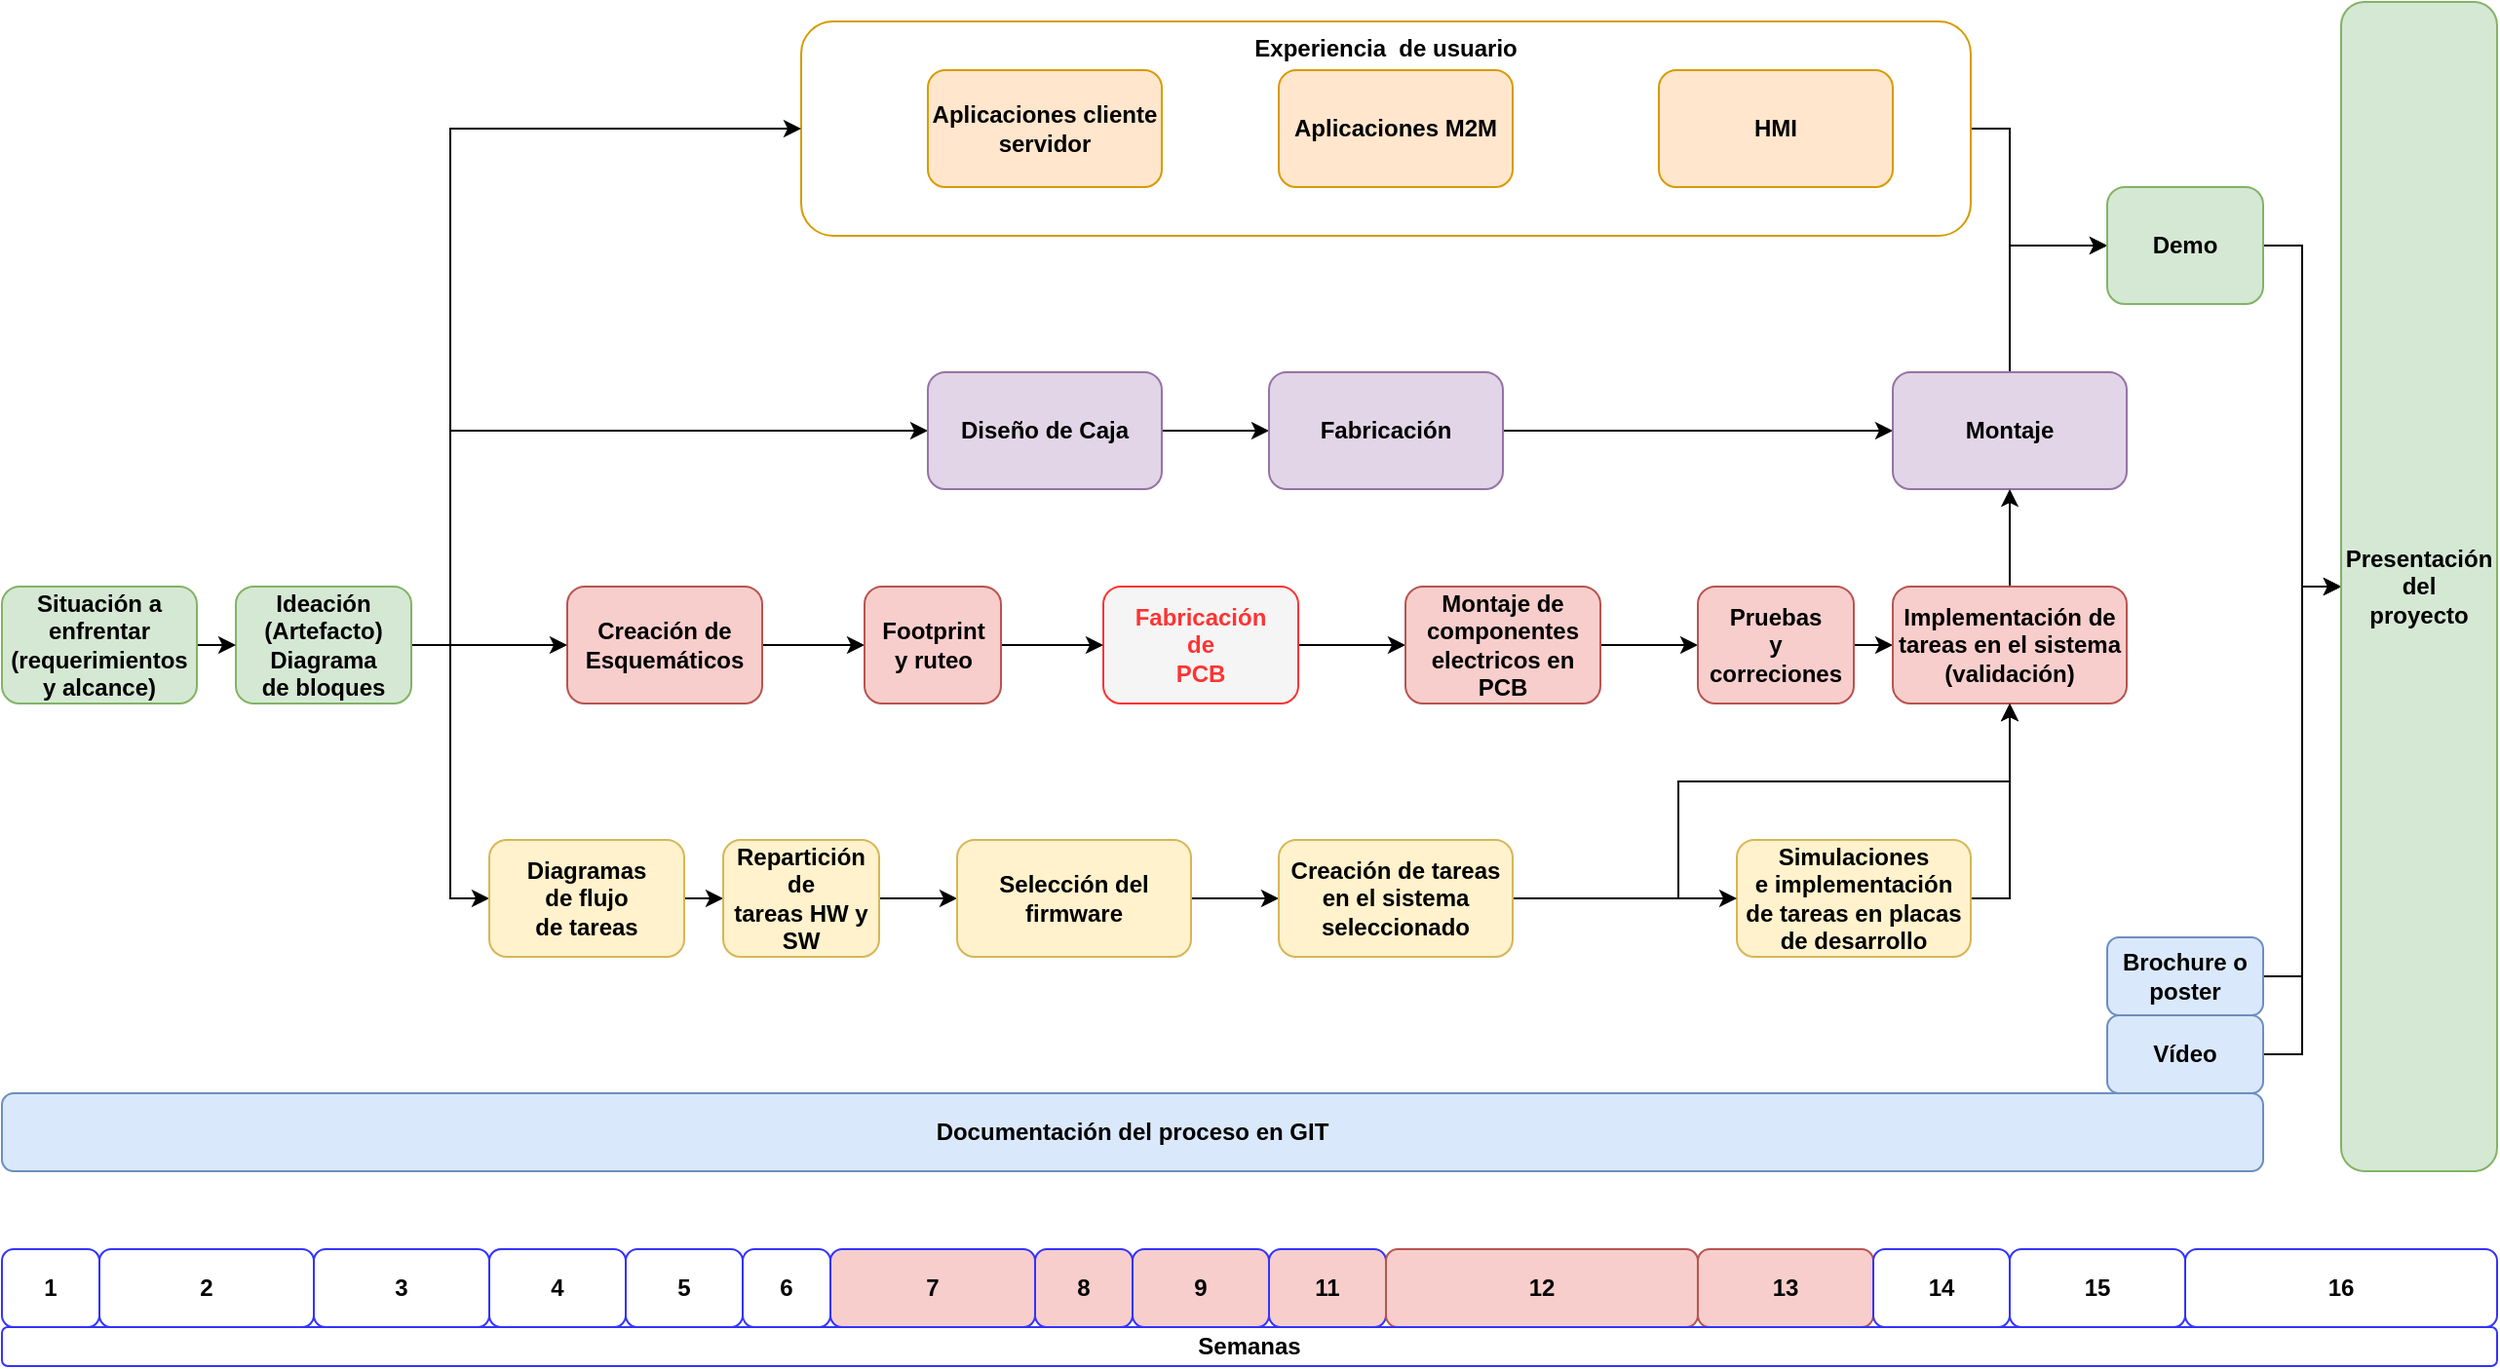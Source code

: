 <mxfile version="24.1.0" type="device" pages="2">
  <diagram id="yIVfuxdvVqwUNeL6nfYk" name="overview">
    <mxGraphModel dx="1320" dy="970" grid="1" gridSize="10" guides="1" tooltips="1" connect="1" arrows="1" fold="1" page="1" pageScale="1" pageWidth="1100" pageHeight="850" math="0" shadow="0">
      <root>
        <mxCell id="0" />
        <mxCell id="1" parent="0" />
        <mxCell id="ePUCAlKHX1bpy0kAzRh9-91" style="edgeStyle=orthogonalEdgeStyle;rounded=0;orthogonalLoop=1;jettySize=auto;html=1;exitX=1;exitY=0.5;exitDx=0;exitDy=0;entryX=0;entryY=0.5;entryDx=0;entryDy=0;fontSize=12;fontStyle=1" parent="1" source="ePUCAlKHX1bpy0kAzRh9-66" target="ePUCAlKHX1bpy0kAzRh9-11" edge="1">
          <mxGeometry relative="1" as="geometry">
            <Array as="points">
              <mxPoint x="1060" y="95" />
              <mxPoint x="1060" y="155" />
            </Array>
          </mxGeometry>
        </mxCell>
        <mxCell id="ePUCAlKHX1bpy0kAzRh9-66" value="Experiencia&amp;nbsp; de usuario" style="rounded=1;whiteSpace=wrap;html=1;fillColor=none;strokeColor=#d79b00;verticalAlign=top;fontSize=12;fontStyle=1" parent="1" vertex="1">
          <mxGeometry x="440" y="40" width="600" height="110" as="geometry" />
        </mxCell>
        <mxCell id="ePUCAlKHX1bpy0kAzRh9-25" style="edgeStyle=orthogonalEdgeStyle;rounded=0;orthogonalLoop=1;jettySize=auto;html=1;exitX=1;exitY=0.5;exitDx=0;exitDy=0;entryX=0;entryY=0.5;entryDx=0;entryDy=0;fontSize=12;fontStyle=1" parent="1" source="ePUCAlKHX1bpy0kAzRh9-1" target="ePUCAlKHX1bpy0kAzRh9-9" edge="1">
          <mxGeometry relative="1" as="geometry" />
        </mxCell>
        <mxCell id="ePUCAlKHX1bpy0kAzRh9-1" value="Fabricación&lt;br style=&quot;font-size: 12px;&quot;&gt;de&lt;br style=&quot;font-size: 12px;&quot;&gt;PCB" style="rounded=1;whiteSpace=wrap;html=1;fillColor=#f5f5f5;strokeColor=#FF3333;fontColor=#FF3333;fontSize=12;fontStyle=1" parent="1" vertex="1">
          <mxGeometry x="595" y="330" width="100" height="60" as="geometry" />
        </mxCell>
        <mxCell id="ePUCAlKHX1bpy0kAzRh9-23" style="edgeStyle=orthogonalEdgeStyle;rounded=0;orthogonalLoop=1;jettySize=auto;html=1;exitX=1;exitY=0.5;exitDx=0;exitDy=0;entryX=0;entryY=0.5;entryDx=0;entryDy=0;fontSize=12;fontStyle=1" parent="1" source="ePUCAlKHX1bpy0kAzRh9-2" target="ePUCAlKHX1bpy0kAzRh9-3" edge="1">
          <mxGeometry relative="1" as="geometry" />
        </mxCell>
        <mxCell id="ePUCAlKHX1bpy0kAzRh9-2" value="Creación de&lt;br style=&quot;font-size: 12px;&quot;&gt;Esquemáticos" style="rounded=1;whiteSpace=wrap;html=1;fillColor=#f8cecc;strokeColor=#b85450;fontSize=12;fontStyle=1" parent="1" vertex="1">
          <mxGeometry x="320" y="330" width="100" height="60" as="geometry" />
        </mxCell>
        <mxCell id="ePUCAlKHX1bpy0kAzRh9-24" style="edgeStyle=orthogonalEdgeStyle;rounded=0;orthogonalLoop=1;jettySize=auto;html=1;exitX=1;exitY=0.5;exitDx=0;exitDy=0;entryX=0;entryY=0.5;entryDx=0;entryDy=0;fontSize=12;fontStyle=1" parent="1" source="ePUCAlKHX1bpy0kAzRh9-3" target="ePUCAlKHX1bpy0kAzRh9-1" edge="1">
          <mxGeometry relative="1" as="geometry" />
        </mxCell>
        <mxCell id="ePUCAlKHX1bpy0kAzRh9-3" value="Footprint&lt;br style=&quot;font-size: 12px;&quot;&gt;y ruteo" style="rounded=1;whiteSpace=wrap;html=1;fillColor=#f8cecc;strokeColor=#b85450;fontSize=12;fontStyle=1" parent="1" vertex="1">
          <mxGeometry x="472.5" y="330" width="70" height="60" as="geometry" />
        </mxCell>
        <mxCell id="ePUCAlKHX1bpy0kAzRh9-93" style="edgeStyle=orthogonalEdgeStyle;rounded=0;orthogonalLoop=1;jettySize=auto;html=1;exitX=1;exitY=0.5;exitDx=0;exitDy=0;entryX=0;entryY=0.5;entryDx=0;entryDy=0;fontSize=12;fontStyle=1" parent="1" source="ePUCAlKHX1bpy0kAzRh9-4" target="ePUCAlKHX1bpy0kAzRh9-85" edge="1">
          <mxGeometry relative="1" as="geometry" />
        </mxCell>
        <mxCell id="ePUCAlKHX1bpy0kAzRh9-4" value="Brochure o poster" style="rounded=1;whiteSpace=wrap;html=1;fillColor=#dae8fc;strokeColor=#6c8ebf;fontSize=12;fontStyle=1" parent="1" vertex="1">
          <mxGeometry x="1110" y="510" width="80" height="40" as="geometry" />
        </mxCell>
        <mxCell id="ePUCAlKHX1bpy0kAzRh9-31" style="edgeStyle=orthogonalEdgeStyle;rounded=0;orthogonalLoop=1;jettySize=auto;html=1;exitX=1;exitY=0.5;exitDx=0;exitDy=0;entryX=0;entryY=0.5;entryDx=0;entryDy=0;fontSize=12;fontStyle=1" parent="1" source="ePUCAlKHX1bpy0kAzRh9-5" target="ePUCAlKHX1bpy0kAzRh9-2" edge="1">
          <mxGeometry relative="1" as="geometry" />
        </mxCell>
        <mxCell id="ePUCAlKHX1bpy0kAzRh9-39" style="edgeStyle=orthogonalEdgeStyle;rounded=0;orthogonalLoop=1;jettySize=auto;html=1;exitX=1;exitY=0.5;exitDx=0;exitDy=0;entryX=0;entryY=0.5;entryDx=0;entryDy=0;fontSize=12;fontStyle=1" parent="1" source="ePUCAlKHX1bpy0kAzRh9-5" target="ePUCAlKHX1bpy0kAzRh9-6" edge="1">
          <mxGeometry relative="1" as="geometry">
            <Array as="points">
              <mxPoint x="260" y="360" />
              <mxPoint x="260" y="250" />
            </Array>
          </mxGeometry>
        </mxCell>
        <mxCell id="ePUCAlKHX1bpy0kAzRh9-40" style="edgeStyle=orthogonalEdgeStyle;rounded=0;orthogonalLoop=1;jettySize=auto;html=1;exitX=1;exitY=0.5;exitDx=0;exitDy=0;entryX=0;entryY=0.5;entryDx=0;entryDy=0;fontSize=12;fontStyle=1" parent="1" source="ePUCAlKHX1bpy0kAzRh9-5" target="ePUCAlKHX1bpy0kAzRh9-12" edge="1">
          <mxGeometry relative="1" as="geometry">
            <Array as="points">
              <mxPoint x="260" y="360" />
              <mxPoint x="260" y="490" />
            </Array>
          </mxGeometry>
        </mxCell>
        <mxCell id="ePUCAlKHX1bpy0kAzRh9-69" style="edgeStyle=orthogonalEdgeStyle;rounded=0;orthogonalLoop=1;jettySize=auto;html=1;exitX=1;exitY=0.5;exitDx=0;exitDy=0;entryX=0;entryY=0.5;entryDx=0;entryDy=0;fontSize=12;fontStyle=1" parent="1" source="ePUCAlKHX1bpy0kAzRh9-5" target="ePUCAlKHX1bpy0kAzRh9-66" edge="1">
          <mxGeometry relative="1" as="geometry">
            <Array as="points">
              <mxPoint x="260" y="360" />
              <mxPoint x="260" y="95" />
            </Array>
          </mxGeometry>
        </mxCell>
        <mxCell id="ePUCAlKHX1bpy0kAzRh9-5" value="Ideación&lt;br style=&quot;font-size: 12px;&quot;&gt;(Artefacto)&lt;br style=&quot;font-size: 12px;&quot;&gt;Diagrama&lt;br style=&quot;font-size: 12px;&quot;&gt;de bloques" style="rounded=1;whiteSpace=wrap;html=1;fillColor=#d5e8d4;strokeColor=#82b366;fontSize=12;fontStyle=1" parent="1" vertex="1">
          <mxGeometry x="150" y="330" width="90" height="60" as="geometry" />
        </mxCell>
        <mxCell id="ePUCAlKHX1bpy0kAzRh9-30" style="edgeStyle=orthogonalEdgeStyle;rounded=0;orthogonalLoop=1;jettySize=auto;html=1;exitX=1;exitY=0.5;exitDx=0;exitDy=0;entryX=0;entryY=0.5;entryDx=0;entryDy=0;fontSize=12;fontStyle=1" parent="1" source="ePUCAlKHX1bpy0kAzRh9-6" target="ePUCAlKHX1bpy0kAzRh9-7" edge="1">
          <mxGeometry relative="1" as="geometry" />
        </mxCell>
        <mxCell id="ePUCAlKHX1bpy0kAzRh9-6" value="Diseño de Caja" style="rounded=1;whiteSpace=wrap;html=1;fillColor=#e1d5e7;strokeColor=#9673a6;fontSize=12;fontStyle=1" parent="1" vertex="1">
          <mxGeometry x="505" y="220" width="120" height="60" as="geometry" />
        </mxCell>
        <mxCell id="ePUCAlKHX1bpy0kAzRh9-29" style="edgeStyle=orthogonalEdgeStyle;rounded=0;orthogonalLoop=1;jettySize=auto;html=1;exitX=1;exitY=0.5;exitDx=0;exitDy=0;entryX=0;entryY=0.5;entryDx=0;entryDy=0;fontSize=12;fontStyle=1" parent="1" source="ePUCAlKHX1bpy0kAzRh9-7" target="ePUCAlKHX1bpy0kAzRh9-8" edge="1">
          <mxGeometry relative="1" as="geometry" />
        </mxCell>
        <mxCell id="ePUCAlKHX1bpy0kAzRh9-7" value="Fabricación" style="rounded=1;whiteSpace=wrap;html=1;fillColor=#e1d5e7;strokeColor=#9673a6;fontSize=12;fontStyle=1" parent="1" vertex="1">
          <mxGeometry x="680" y="220" width="120" height="60" as="geometry" />
        </mxCell>
        <mxCell id="ePUCAlKHX1bpy0kAzRh9-68" style="edgeStyle=orthogonalEdgeStyle;rounded=0;orthogonalLoop=1;jettySize=auto;html=1;exitX=0.5;exitY=0;exitDx=0;exitDy=0;entryX=0;entryY=0.5;entryDx=0;entryDy=0;fontSize=12;fontStyle=1" parent="1" source="ePUCAlKHX1bpy0kAzRh9-8" target="ePUCAlKHX1bpy0kAzRh9-11" edge="1">
          <mxGeometry relative="1" as="geometry">
            <mxPoint x="1170" y="250" as="targetPoint" />
          </mxGeometry>
        </mxCell>
        <mxCell id="ePUCAlKHX1bpy0kAzRh9-8" value="Montaje" style="rounded=1;whiteSpace=wrap;html=1;fillColor=#e1d5e7;strokeColor=#9673a6;fontSize=12;fontStyle=1" parent="1" vertex="1">
          <mxGeometry x="1000" y="220" width="120" height="60" as="geometry" />
        </mxCell>
        <mxCell id="ePUCAlKHX1bpy0kAzRh9-27" style="edgeStyle=orthogonalEdgeStyle;rounded=0;orthogonalLoop=1;jettySize=auto;html=1;exitX=1;exitY=0.5;exitDx=0;exitDy=0;entryX=0;entryY=0.5;entryDx=0;entryDy=0;fontSize=12;fontStyle=1" parent="1" source="ePUCAlKHX1bpy0kAzRh9-9" target="ePUCAlKHX1bpy0kAzRh9-26" edge="1">
          <mxGeometry relative="1" as="geometry" />
        </mxCell>
        <mxCell id="ePUCAlKHX1bpy0kAzRh9-9" value="Montaje de&lt;br style=&quot;font-size: 12px;&quot;&gt;componentes&lt;br style=&quot;font-size: 12px;&quot;&gt;electricos en PCB" style="rounded=1;whiteSpace=wrap;html=1;fillColor=#f8cecc;strokeColor=#b85450;fontSize=12;fontStyle=1" parent="1" vertex="1">
          <mxGeometry x="750" y="330" width="100" height="60" as="geometry" />
        </mxCell>
        <mxCell id="ePUCAlKHX1bpy0kAzRh9-10" value="Documentación del proceso en GIT" style="rounded=1;whiteSpace=wrap;html=1;fillColor=#dae8fc;strokeColor=#6c8ebf;fontSize=12;fontStyle=1" parent="1" vertex="1">
          <mxGeometry x="30" y="590" width="1160" height="40" as="geometry" />
        </mxCell>
        <mxCell id="ePUCAlKHX1bpy0kAzRh9-92" style="edgeStyle=orthogonalEdgeStyle;rounded=0;orthogonalLoop=1;jettySize=auto;html=1;exitX=1;exitY=0.5;exitDx=0;exitDy=0;fontSize=12;fontStyle=1" parent="1" source="ePUCAlKHX1bpy0kAzRh9-11" target="ePUCAlKHX1bpy0kAzRh9-85" edge="1">
          <mxGeometry relative="1" as="geometry" />
        </mxCell>
        <mxCell id="ePUCAlKHX1bpy0kAzRh9-11" value="Demo" style="rounded=1;whiteSpace=wrap;html=1;fillColor=#d5e8d4;strokeColor=#82b366;fontSize=12;fontStyle=1" parent="1" vertex="1">
          <mxGeometry x="1110" y="125" width="80" height="60" as="geometry" />
        </mxCell>
        <mxCell id="ePUCAlKHX1bpy0kAzRh9-34" style="edgeStyle=orthogonalEdgeStyle;rounded=0;orthogonalLoop=1;jettySize=auto;html=1;exitX=1;exitY=0.5;exitDx=0;exitDy=0;entryX=0;entryY=0.5;entryDx=0;entryDy=0;fontSize=12;fontStyle=1" parent="1" source="ePUCAlKHX1bpy0kAzRh9-12" target="ePUCAlKHX1bpy0kAzRh9-13" edge="1">
          <mxGeometry relative="1" as="geometry" />
        </mxCell>
        <mxCell id="ePUCAlKHX1bpy0kAzRh9-12" value="Diagramas&lt;br style=&quot;font-size: 12px;&quot;&gt;de flujo&lt;br style=&quot;font-size: 12px;&quot;&gt;de tareas" style="rounded=1;whiteSpace=wrap;html=1;fillColor=#fff2cc;strokeColor=#d6b656;fontSize=12;fontStyle=1" parent="1" vertex="1">
          <mxGeometry x="280" y="460" width="100" height="60" as="geometry" />
        </mxCell>
        <mxCell id="ePUCAlKHX1bpy0kAzRh9-36" style="edgeStyle=orthogonalEdgeStyle;rounded=0;orthogonalLoop=1;jettySize=auto;html=1;exitX=1;exitY=0.5;exitDx=0;exitDy=0;entryX=0;entryY=0.5;entryDx=0;entryDy=0;fontSize=12;fontStyle=1" parent="1" source="ePUCAlKHX1bpy0kAzRh9-13" target="ePUCAlKHX1bpy0kAzRh9-14" edge="1">
          <mxGeometry relative="1" as="geometry" />
        </mxCell>
        <mxCell id="ePUCAlKHX1bpy0kAzRh9-13" value="&lt;span style=&quot;font-size: 12px;&quot;&gt;Repartición de&lt;/span&gt;&lt;br style=&quot;font-size: 12px;&quot;&gt;&lt;span style=&quot;font-size: 12px;&quot;&gt;tareas HW y SW&lt;/span&gt;" style="rounded=1;whiteSpace=wrap;html=1;fillColor=#fff2cc;strokeColor=#d6b656;fontSize=12;fontStyle=1" parent="1" vertex="1">
          <mxGeometry x="400" y="460" width="80" height="60" as="geometry" />
        </mxCell>
        <mxCell id="ePUCAlKHX1bpy0kAzRh9-54" style="edgeStyle=orthogonalEdgeStyle;rounded=0;orthogonalLoop=1;jettySize=auto;html=1;exitX=1;exitY=0.5;exitDx=0;exitDy=0;entryX=0;entryY=0.5;entryDx=0;entryDy=0;fontSize=12;fontStyle=1" parent="1" source="ePUCAlKHX1bpy0kAzRh9-14" target="ePUCAlKHX1bpy0kAzRh9-49" edge="1">
          <mxGeometry relative="1" as="geometry" />
        </mxCell>
        <mxCell id="ePUCAlKHX1bpy0kAzRh9-14" value="Selección del firmware" style="rounded=1;whiteSpace=wrap;html=1;fillColor=#fff2cc;strokeColor=#d6b656;fontSize=12;fontStyle=1" parent="1" vertex="1">
          <mxGeometry x="520" y="460" width="120" height="60" as="geometry" />
        </mxCell>
        <mxCell id="ePUCAlKHX1bpy0kAzRh9-50" style="edgeStyle=orthogonalEdgeStyle;rounded=0;orthogonalLoop=1;jettySize=auto;html=1;exitX=1;exitY=0.5;exitDx=0;exitDy=0;entryX=0;entryY=0.5;entryDx=0;entryDy=0;fontSize=12;fontStyle=1" parent="1" source="ePUCAlKHX1bpy0kAzRh9-26" target="ePUCAlKHX1bpy0kAzRh9-43" edge="1">
          <mxGeometry relative="1" as="geometry" />
        </mxCell>
        <mxCell id="ePUCAlKHX1bpy0kAzRh9-26" value="Pruebas&lt;br style=&quot;font-size: 12px;&quot;&gt;y correciones" style="rounded=1;whiteSpace=wrap;html=1;fillColor=#f8cecc;strokeColor=#b85450;fontSize=12;fontStyle=1" parent="1" vertex="1">
          <mxGeometry x="900" y="330" width="80" height="60" as="geometry" />
        </mxCell>
        <mxCell id="ePUCAlKHX1bpy0kAzRh9-94" style="edgeStyle=orthogonalEdgeStyle;rounded=0;orthogonalLoop=1;jettySize=auto;html=1;exitX=1;exitY=0.5;exitDx=0;exitDy=0;entryX=0;entryY=0.5;entryDx=0;entryDy=0;fontSize=12;fontStyle=1" parent="1" source="ePUCAlKHX1bpy0kAzRh9-42" target="ePUCAlKHX1bpy0kAzRh9-85" edge="1">
          <mxGeometry relative="1" as="geometry" />
        </mxCell>
        <mxCell id="ePUCAlKHX1bpy0kAzRh9-42" value="Vídeo" style="rounded=1;whiteSpace=wrap;html=1;fillColor=#dae8fc;strokeColor=#6c8ebf;fontSize=12;fontStyle=1" parent="1" vertex="1">
          <mxGeometry x="1110" y="550" width="80" height="40" as="geometry" />
        </mxCell>
        <mxCell id="ePUCAlKHX1bpy0kAzRh9-51" style="edgeStyle=orthogonalEdgeStyle;rounded=0;orthogonalLoop=1;jettySize=auto;html=1;exitX=0.5;exitY=0;exitDx=0;exitDy=0;entryX=0.5;entryY=1;entryDx=0;entryDy=0;fontSize=12;fontStyle=1" parent="1" source="ePUCAlKHX1bpy0kAzRh9-43" target="ePUCAlKHX1bpy0kAzRh9-8" edge="1">
          <mxGeometry relative="1" as="geometry" />
        </mxCell>
        <mxCell id="ePUCAlKHX1bpy0kAzRh9-43" value="Implementación de tareas en el sistema&lt;br style=&quot;font-size: 12px;&quot;&gt;(validación)" style="rounded=1;whiteSpace=wrap;html=1;fillColor=#f8cecc;strokeColor=#b85450;fontSize=12;fontStyle=1" parent="1" vertex="1">
          <mxGeometry x="1000" y="330" width="120" height="60" as="geometry" />
        </mxCell>
        <mxCell id="ePUCAlKHX1bpy0kAzRh9-52" style="edgeStyle=orthogonalEdgeStyle;rounded=0;orthogonalLoop=1;jettySize=auto;html=1;exitX=1;exitY=0.5;exitDx=0;exitDy=0;entryX=0.5;entryY=1;entryDx=0;entryDy=0;fontSize=12;fontStyle=1" parent="1" source="ePUCAlKHX1bpy0kAzRh9-47" target="ePUCAlKHX1bpy0kAzRh9-43" edge="1">
          <mxGeometry relative="1" as="geometry" />
        </mxCell>
        <mxCell id="ePUCAlKHX1bpy0kAzRh9-47" value="Simulaciones&lt;br style=&quot;font-size: 12px;&quot;&gt;e implementación de tareas en placas de desarrollo" style="rounded=1;whiteSpace=wrap;html=1;fillColor=#fff2cc;strokeColor=#d6b656;fontSize=12;fontStyle=1" parent="1" vertex="1">
          <mxGeometry x="920" y="460" width="120" height="60" as="geometry" />
        </mxCell>
        <mxCell id="ePUCAlKHX1bpy0kAzRh9-53" style="edgeStyle=orthogonalEdgeStyle;rounded=0;orthogonalLoop=1;jettySize=auto;html=1;exitX=1;exitY=0.5;exitDx=0;exitDy=0;entryX=0;entryY=0.5;entryDx=0;entryDy=0;fontSize=12;fontStyle=1" parent="1" source="ePUCAlKHX1bpy0kAzRh9-49" target="ePUCAlKHX1bpy0kAzRh9-47" edge="1">
          <mxGeometry relative="1" as="geometry" />
        </mxCell>
        <mxCell id="ePUCAlKHX1bpy0kAzRh9-59" style="edgeStyle=orthogonalEdgeStyle;rounded=0;orthogonalLoop=1;jettySize=auto;html=1;exitX=1;exitY=0.5;exitDx=0;exitDy=0;entryX=0.5;entryY=1;entryDx=0;entryDy=0;fontSize=12;fontStyle=1" parent="1" source="ePUCAlKHX1bpy0kAzRh9-49" target="ePUCAlKHX1bpy0kAzRh9-43" edge="1">
          <mxGeometry relative="1" as="geometry">
            <Array as="points">
              <mxPoint x="890" y="490" />
              <mxPoint x="890" y="430" />
              <mxPoint x="1060" y="430" />
            </Array>
          </mxGeometry>
        </mxCell>
        <mxCell id="ePUCAlKHX1bpy0kAzRh9-49" value="Creación de tareas&lt;br style=&quot;font-size: 12px;&quot;&gt;en el sistema seleccionado" style="rounded=1;whiteSpace=wrap;html=1;fillColor=#fff2cc;strokeColor=#d6b656;fontSize=12;fontStyle=1" parent="1" vertex="1">
          <mxGeometry x="685" y="460" width="120" height="60" as="geometry" />
        </mxCell>
        <mxCell id="ePUCAlKHX1bpy0kAzRh9-62" value="Aplicaciones cliente servidor" style="rounded=1;whiteSpace=wrap;html=1;fillColor=#ffe6cc;strokeColor=#d79b00;fontSize=12;fontStyle=1" parent="1" vertex="1">
          <mxGeometry x="505" y="65" width="120" height="60" as="geometry" />
        </mxCell>
        <mxCell id="ePUCAlKHX1bpy0kAzRh9-63" value="Aplicaciones M2M" style="rounded=1;whiteSpace=wrap;html=1;fillColor=#ffe6cc;strokeColor=#d79b00;fontSize=12;fontStyle=1" parent="1" vertex="1">
          <mxGeometry x="685" y="65" width="120" height="60" as="geometry" />
        </mxCell>
        <mxCell id="ePUCAlKHX1bpy0kAzRh9-65" value="HMI" style="rounded=1;whiteSpace=wrap;html=1;fillColor=#ffe6cc;strokeColor=#d79b00;fontSize=12;fontStyle=1" parent="1" vertex="1">
          <mxGeometry x="880" y="65" width="120" height="60" as="geometry" />
        </mxCell>
        <mxCell id="ePUCAlKHX1bpy0kAzRh9-70" value="1" style="rounded=1;whiteSpace=wrap;html=1;fillColor=default;strokeColor=#3333FF;fontSize=12;fontStyle=1" parent="1" vertex="1">
          <mxGeometry x="30" y="670" width="50" height="40" as="geometry" />
        </mxCell>
        <mxCell id="ePUCAlKHX1bpy0kAzRh9-71" value="2" style="rounded=1;whiteSpace=wrap;html=1;fillColor=default;strokeColor=#3333FF;fontSize=12;fontStyle=1" parent="1" vertex="1">
          <mxGeometry x="80" y="670" width="110" height="40" as="geometry" />
        </mxCell>
        <mxCell id="ePUCAlKHX1bpy0kAzRh9-72" value="3" style="rounded=1;whiteSpace=wrap;html=1;fillColor=default;strokeColor=#3333FF;fontSize=12;fontStyle=1" parent="1" vertex="1">
          <mxGeometry x="190" y="670" width="90" height="40" as="geometry" />
        </mxCell>
        <mxCell id="ePUCAlKHX1bpy0kAzRh9-73" value="4" style="rounded=1;whiteSpace=wrap;html=1;fillColor=default;strokeColor=#3333FF;fontSize=12;fontStyle=1" parent="1" vertex="1">
          <mxGeometry x="280" y="670" width="70" height="40" as="geometry" />
        </mxCell>
        <mxCell id="ePUCAlKHX1bpy0kAzRh9-74" value="5" style="rounded=1;whiteSpace=wrap;html=1;fillColor=default;strokeColor=#3333FF;fontSize=12;fontStyle=1" parent="1" vertex="1">
          <mxGeometry x="350" y="670" width="60" height="40" as="geometry" />
        </mxCell>
        <mxCell id="ePUCAlKHX1bpy0kAzRh9-75" value="6" style="rounded=1;whiteSpace=wrap;html=1;fillColor=default;strokeColor=#3333FF;fontSize=12;fontStyle=1" parent="1" vertex="1">
          <mxGeometry x="410" y="670" width="45" height="40" as="geometry" />
        </mxCell>
        <mxCell id="ePUCAlKHX1bpy0kAzRh9-76" value="7" style="rounded=1;whiteSpace=wrap;html=1;fillColor=#f8cecc;strokeColor=#3333FF;fontSize=12;fontStyle=1" parent="1" vertex="1">
          <mxGeometry x="455" y="670" width="105" height="40" as="geometry" />
        </mxCell>
        <mxCell id="ePUCAlKHX1bpy0kAzRh9-77" value="8" style="rounded=1;whiteSpace=wrap;html=1;fillColor=#f8cecc;strokeColor=#3333FF;fontSize=12;fontStyle=1" parent="1" vertex="1">
          <mxGeometry x="560" y="670" width="50" height="40" as="geometry" />
        </mxCell>
        <mxCell id="ePUCAlKHX1bpy0kAzRh9-78" value="9" style="rounded=1;whiteSpace=wrap;html=1;fillColor=#f8cecc;strokeColor=#3333FF;fontSize=12;fontStyle=1" parent="1" vertex="1">
          <mxGeometry x="610" y="670" width="70" height="40" as="geometry" />
        </mxCell>
        <mxCell id="ePUCAlKHX1bpy0kAzRh9-79" value="11" style="rounded=1;whiteSpace=wrap;html=1;fillColor=#f8cecc;strokeColor=#3333FF;fontSize=12;fontStyle=1" parent="1" vertex="1">
          <mxGeometry x="680" y="670" width="60" height="40" as="geometry" />
        </mxCell>
        <mxCell id="ePUCAlKHX1bpy0kAzRh9-80" value="12" style="rounded=1;whiteSpace=wrap;html=1;fillColor=#f8cecc;strokeColor=#b85450;fontSize=12;fontStyle=1" parent="1" vertex="1">
          <mxGeometry x="740" y="670" width="160" height="40" as="geometry" />
        </mxCell>
        <mxCell id="ePUCAlKHX1bpy0kAzRh9-81" value="13" style="rounded=1;whiteSpace=wrap;html=1;fillColor=#f8cecc;strokeColor=#b85450;fontSize=12;fontStyle=1" parent="1" vertex="1">
          <mxGeometry x="900" y="670" width="90" height="40" as="geometry" />
        </mxCell>
        <mxCell id="ePUCAlKHX1bpy0kAzRh9-82" value="14" style="rounded=1;whiteSpace=wrap;html=1;fillColor=default;strokeColor=#3333FF;fontSize=12;fontStyle=1" parent="1" vertex="1">
          <mxGeometry x="990" y="670" width="70" height="40" as="geometry" />
        </mxCell>
        <mxCell id="ePUCAlKHX1bpy0kAzRh9-83" value="15" style="rounded=1;whiteSpace=wrap;html=1;fillColor=default;strokeColor=#3333FF;fontSize=12;fontStyle=1" parent="1" vertex="1">
          <mxGeometry x="1060" y="670" width="90" height="40" as="geometry" />
        </mxCell>
        <mxCell id="ePUCAlKHX1bpy0kAzRh9-84" value="16" style="rounded=1;whiteSpace=wrap;html=1;fillColor=default;strokeColor=#3333FF;fontSize=12;fontStyle=1" parent="1" vertex="1">
          <mxGeometry x="1150" y="670" width="160" height="40" as="geometry" />
        </mxCell>
        <mxCell id="ePUCAlKHX1bpy0kAzRh9-85" value="Presentación&lt;br style=&quot;font-size: 12px;&quot;&gt;del&lt;br style=&quot;font-size: 12px;&quot;&gt;proyecto" style="rounded=1;whiteSpace=wrap;html=1;fillColor=#d5e8d4;strokeColor=#82b366;fontSize=12;fontStyle=1" parent="1" vertex="1">
          <mxGeometry x="1230" y="30" width="80" height="600" as="geometry" />
        </mxCell>
        <mxCell id="ePUCAlKHX1bpy0kAzRh9-96" value="Semanas" style="rounded=1;whiteSpace=wrap;html=1;fillColor=default;strokeColor=#3333FF;fontSize=12;fontStyle=1" parent="1" vertex="1">
          <mxGeometry x="30" y="710" width="1280" height="20" as="geometry" />
        </mxCell>
        <mxCell id="ePUCAlKHX1bpy0kAzRh9-98" style="edgeStyle=orthogonalEdgeStyle;rounded=0;orthogonalLoop=1;jettySize=auto;html=1;exitX=1;exitY=0.5;exitDx=0;exitDy=0;entryX=0;entryY=0.5;entryDx=0;entryDy=0;fontColor=#FF3333;fontSize=12;fontStyle=1" parent="1" source="ePUCAlKHX1bpy0kAzRh9-97" target="ePUCAlKHX1bpy0kAzRh9-5" edge="1">
          <mxGeometry relative="1" as="geometry" />
        </mxCell>
        <mxCell id="ePUCAlKHX1bpy0kAzRh9-97" value="Situación a enfrentar&lt;br style=&quot;font-size: 12px;&quot;&gt;(requerimientos&lt;br style=&quot;font-size: 12px;&quot;&gt;y alcance)" style="rounded=1;whiteSpace=wrap;html=1;fillColor=#d5e8d4;strokeColor=#82b366;fontSize=12;fontStyle=1" parent="1" vertex="1">
          <mxGeometry x="30" y="330" width="100" height="60" as="geometry" />
        </mxCell>
      </root>
    </mxGraphModel>
  </diagram>
  <diagram name="original" id="aDgjKLbVWZQ-g6OH_ziI">
    <mxGraphModel dx="1320" dy="970" grid="1" gridSize="10" guides="1" tooltips="1" connect="1" arrows="1" fold="1" page="1" pageScale="1" pageWidth="1100" pageHeight="850" math="0" shadow="0">
      <root>
        <mxCell id="UNc-uM7N4U1_FAdj2Aop-0" />
        <mxCell id="UNc-uM7N4U1_FAdj2Aop-1" parent="UNc-uM7N4U1_FAdj2Aop-0" />
        <mxCell id="UNc-uM7N4U1_FAdj2Aop-2" style="edgeStyle=orthogonalEdgeStyle;rounded=0;orthogonalLoop=1;jettySize=auto;html=1;exitX=1;exitY=0.5;exitDx=0;exitDy=0;entryX=0;entryY=0.5;entryDx=0;entryDy=0;" parent="UNc-uM7N4U1_FAdj2Aop-1" source="UNc-uM7N4U1_FAdj2Aop-3" target="UNc-uM7N4U1_FAdj2Aop-27" edge="1">
          <mxGeometry relative="1" as="geometry">
            <Array as="points">
              <mxPoint x="1060" y="95" />
              <mxPoint x="1060" y="155" />
            </Array>
          </mxGeometry>
        </mxCell>
        <mxCell id="UNc-uM7N4U1_FAdj2Aop-3" value="Experiencia&amp;nbsp; de usuario" style="rounded=1;whiteSpace=wrap;html=1;fillColor=none;strokeColor=#d79b00;verticalAlign=top;" parent="UNc-uM7N4U1_FAdj2Aop-1" vertex="1">
          <mxGeometry x="440" y="40" width="600" height="110" as="geometry" />
        </mxCell>
        <mxCell id="UNc-uM7N4U1_FAdj2Aop-4" style="edgeStyle=orthogonalEdgeStyle;rounded=0;orthogonalLoop=1;jettySize=auto;html=1;exitX=1;exitY=0.5;exitDx=0;exitDy=0;entryX=0;entryY=0.5;entryDx=0;entryDy=0;" parent="UNc-uM7N4U1_FAdj2Aop-1" source="UNc-uM7N4U1_FAdj2Aop-5" target="UNc-uM7N4U1_FAdj2Aop-24" edge="1">
          <mxGeometry relative="1" as="geometry" />
        </mxCell>
        <mxCell id="UNc-uM7N4U1_FAdj2Aop-5" value="Fabricación&lt;br&gt;de&lt;br&gt;PCB" style="rounded=1;whiteSpace=wrap;html=1;fillColor=#f5f5f5;strokeColor=#FF3333;fontColor=#FF3333;" parent="UNc-uM7N4U1_FAdj2Aop-1" vertex="1">
          <mxGeometry x="490" y="330" width="270" height="60" as="geometry" />
        </mxCell>
        <mxCell id="UNc-uM7N4U1_FAdj2Aop-6" style="edgeStyle=orthogonalEdgeStyle;rounded=0;orthogonalLoop=1;jettySize=auto;html=1;exitX=1;exitY=0.5;exitDx=0;exitDy=0;entryX=0;entryY=0.5;entryDx=0;entryDy=0;" parent="UNc-uM7N4U1_FAdj2Aop-1" source="UNc-uM7N4U1_FAdj2Aop-7" target="UNc-uM7N4U1_FAdj2Aop-9" edge="1">
          <mxGeometry relative="1" as="geometry" />
        </mxCell>
        <mxCell id="UNc-uM7N4U1_FAdj2Aop-7" value="Creación de&lt;br&gt;Esquemáticos" style="rounded=1;whiteSpace=wrap;html=1;fillColor=#f8cecc;strokeColor=#b85450;" parent="UNc-uM7N4U1_FAdj2Aop-1" vertex="1">
          <mxGeometry x="280" y="330" width="100" height="60" as="geometry" />
        </mxCell>
        <mxCell id="UNc-uM7N4U1_FAdj2Aop-8" style="edgeStyle=orthogonalEdgeStyle;rounded=0;orthogonalLoop=1;jettySize=auto;html=1;exitX=1;exitY=0.5;exitDx=0;exitDy=0;entryX=0;entryY=0.5;entryDx=0;entryDy=0;" parent="UNc-uM7N4U1_FAdj2Aop-1" source="UNc-uM7N4U1_FAdj2Aop-9" target="UNc-uM7N4U1_FAdj2Aop-5" edge="1">
          <mxGeometry relative="1" as="geometry" />
        </mxCell>
        <mxCell id="UNc-uM7N4U1_FAdj2Aop-9" value="Footprint&lt;br&gt;y ruteo" style="rounded=1;whiteSpace=wrap;html=1;fillColor=#f8cecc;strokeColor=#b85450;" parent="UNc-uM7N4U1_FAdj2Aop-1" vertex="1">
          <mxGeometry x="400" y="330" width="70" height="60" as="geometry" />
        </mxCell>
        <mxCell id="UNc-uM7N4U1_FAdj2Aop-10" style="edgeStyle=orthogonalEdgeStyle;rounded=0;orthogonalLoop=1;jettySize=auto;html=1;exitX=1;exitY=0.5;exitDx=0;exitDy=0;entryX=0;entryY=0.5;entryDx=0;entryDy=0;" parent="UNc-uM7N4U1_FAdj2Aop-1" source="UNc-uM7N4U1_FAdj2Aop-11" target="UNc-uM7N4U1_FAdj2Aop-63" edge="1">
          <mxGeometry relative="1" as="geometry" />
        </mxCell>
        <mxCell id="UNc-uM7N4U1_FAdj2Aop-11" value="Brochure" style="rounded=1;whiteSpace=wrap;html=1;fillColor=#dae8fc;strokeColor=#6c8ebf;" parent="UNc-uM7N4U1_FAdj2Aop-1" vertex="1">
          <mxGeometry x="1110" y="510" width="80" height="40" as="geometry" />
        </mxCell>
        <mxCell id="UNc-uM7N4U1_FAdj2Aop-12" style="edgeStyle=orthogonalEdgeStyle;rounded=0;orthogonalLoop=1;jettySize=auto;html=1;exitX=1;exitY=0.5;exitDx=0;exitDy=0;entryX=0;entryY=0.5;entryDx=0;entryDy=0;" parent="UNc-uM7N4U1_FAdj2Aop-1" source="UNc-uM7N4U1_FAdj2Aop-16" target="UNc-uM7N4U1_FAdj2Aop-7" edge="1">
          <mxGeometry relative="1" as="geometry" />
        </mxCell>
        <mxCell id="UNc-uM7N4U1_FAdj2Aop-13" style="edgeStyle=orthogonalEdgeStyle;rounded=0;orthogonalLoop=1;jettySize=auto;html=1;exitX=1;exitY=0.5;exitDx=0;exitDy=0;entryX=0;entryY=0.5;entryDx=0;entryDy=0;" parent="UNc-uM7N4U1_FAdj2Aop-1" source="UNc-uM7N4U1_FAdj2Aop-16" target="UNc-uM7N4U1_FAdj2Aop-18" edge="1">
          <mxGeometry relative="1" as="geometry">
            <Array as="points">
              <mxPoint x="260" y="360" />
              <mxPoint x="260" y="250" />
            </Array>
          </mxGeometry>
        </mxCell>
        <mxCell id="UNc-uM7N4U1_FAdj2Aop-14" style="edgeStyle=orthogonalEdgeStyle;rounded=0;orthogonalLoop=1;jettySize=auto;html=1;exitX=1;exitY=0.5;exitDx=0;exitDy=0;entryX=0;entryY=0.5;entryDx=0;entryDy=0;" parent="UNc-uM7N4U1_FAdj2Aop-1" source="UNc-uM7N4U1_FAdj2Aop-16" target="UNc-uM7N4U1_FAdj2Aop-29" edge="1">
          <mxGeometry relative="1" as="geometry">
            <Array as="points">
              <mxPoint x="260" y="360" />
              <mxPoint x="260" y="490" />
            </Array>
          </mxGeometry>
        </mxCell>
        <mxCell id="UNc-uM7N4U1_FAdj2Aop-15" style="edgeStyle=orthogonalEdgeStyle;rounded=0;orthogonalLoop=1;jettySize=auto;html=1;exitX=1;exitY=0.5;exitDx=0;exitDy=0;entryX=0;entryY=0.5;entryDx=0;entryDy=0;" parent="UNc-uM7N4U1_FAdj2Aop-1" source="UNc-uM7N4U1_FAdj2Aop-16" target="UNc-uM7N4U1_FAdj2Aop-3" edge="1">
          <mxGeometry relative="1" as="geometry">
            <Array as="points">
              <mxPoint x="260" y="360" />
              <mxPoint x="260" y="95" />
            </Array>
          </mxGeometry>
        </mxCell>
        <mxCell id="UNc-uM7N4U1_FAdj2Aop-16" value="Ideación&lt;br&gt;(Artefacto)&lt;br&gt;Diagrama&lt;br&gt;de bloques" style="rounded=1;whiteSpace=wrap;html=1;fillColor=#d5e8d4;strokeColor=#82b366;" parent="UNc-uM7N4U1_FAdj2Aop-1" vertex="1">
          <mxGeometry x="150" y="330" width="90" height="60" as="geometry" />
        </mxCell>
        <mxCell id="UNc-uM7N4U1_FAdj2Aop-17" style="edgeStyle=orthogonalEdgeStyle;rounded=0;orthogonalLoop=1;jettySize=auto;html=1;exitX=1;exitY=0.5;exitDx=0;exitDy=0;entryX=0;entryY=0.5;entryDx=0;entryDy=0;" parent="UNc-uM7N4U1_FAdj2Aop-1" source="UNc-uM7N4U1_FAdj2Aop-18" target="UNc-uM7N4U1_FAdj2Aop-20" edge="1">
          <mxGeometry relative="1" as="geometry" />
        </mxCell>
        <mxCell id="UNc-uM7N4U1_FAdj2Aop-18" value="Diseño de Caja" style="rounded=1;whiteSpace=wrap;html=1;fillColor=#e1d5e7;strokeColor=#9673a6;" parent="UNc-uM7N4U1_FAdj2Aop-1" vertex="1">
          <mxGeometry x="505" y="220" width="120" height="60" as="geometry" />
        </mxCell>
        <mxCell id="UNc-uM7N4U1_FAdj2Aop-19" style="edgeStyle=orthogonalEdgeStyle;rounded=0;orthogonalLoop=1;jettySize=auto;html=1;exitX=1;exitY=0.5;exitDx=0;exitDy=0;entryX=0;entryY=0.5;entryDx=0;entryDy=0;" parent="UNc-uM7N4U1_FAdj2Aop-1" source="UNc-uM7N4U1_FAdj2Aop-20" target="UNc-uM7N4U1_FAdj2Aop-22" edge="1">
          <mxGeometry relative="1" as="geometry" />
        </mxCell>
        <mxCell id="UNc-uM7N4U1_FAdj2Aop-20" value="Fabricación" style="rounded=1;whiteSpace=wrap;html=1;fillColor=#e1d5e7;strokeColor=#9673a6;" parent="UNc-uM7N4U1_FAdj2Aop-1" vertex="1">
          <mxGeometry x="680" y="220" width="120" height="60" as="geometry" />
        </mxCell>
        <mxCell id="UNc-uM7N4U1_FAdj2Aop-21" style="edgeStyle=orthogonalEdgeStyle;rounded=0;orthogonalLoop=1;jettySize=auto;html=1;exitX=0.5;exitY=0;exitDx=0;exitDy=0;entryX=0;entryY=0.5;entryDx=0;entryDy=0;" parent="UNc-uM7N4U1_FAdj2Aop-1" source="UNc-uM7N4U1_FAdj2Aop-22" target="UNc-uM7N4U1_FAdj2Aop-27" edge="1">
          <mxGeometry relative="1" as="geometry">
            <mxPoint x="1170" y="250" as="targetPoint" />
          </mxGeometry>
        </mxCell>
        <mxCell id="UNc-uM7N4U1_FAdj2Aop-22" value="Montaje" style="rounded=1;whiteSpace=wrap;html=1;fillColor=#e1d5e7;strokeColor=#9673a6;" parent="UNc-uM7N4U1_FAdj2Aop-1" vertex="1">
          <mxGeometry x="1000" y="220" width="120" height="60" as="geometry" />
        </mxCell>
        <mxCell id="UNc-uM7N4U1_FAdj2Aop-23" style="edgeStyle=orthogonalEdgeStyle;rounded=0;orthogonalLoop=1;jettySize=auto;html=1;exitX=1;exitY=0.5;exitDx=0;exitDy=0;entryX=0;entryY=0.5;entryDx=0;entryDy=0;" parent="UNc-uM7N4U1_FAdj2Aop-1" source="UNc-uM7N4U1_FAdj2Aop-24" target="UNc-uM7N4U1_FAdj2Aop-35" edge="1">
          <mxGeometry relative="1" as="geometry" />
        </mxCell>
        <mxCell id="UNc-uM7N4U1_FAdj2Aop-24" value="Montaje de&lt;br&gt;componentes&lt;br&gt;electricos en PCB" style="rounded=1;whiteSpace=wrap;html=1;fillColor=#f8cecc;strokeColor=#b85450;" parent="UNc-uM7N4U1_FAdj2Aop-1" vertex="1">
          <mxGeometry x="780" y="330" width="100" height="60" as="geometry" />
        </mxCell>
        <mxCell id="UNc-uM7N4U1_FAdj2Aop-25" value="Documentación del proceso en GIT" style="rounded=1;whiteSpace=wrap;html=1;fillColor=#dae8fc;strokeColor=#6c8ebf;" parent="UNc-uM7N4U1_FAdj2Aop-1" vertex="1">
          <mxGeometry x="30" y="590" width="1160" height="40" as="geometry" />
        </mxCell>
        <mxCell id="UNc-uM7N4U1_FAdj2Aop-26" style="edgeStyle=orthogonalEdgeStyle;rounded=0;orthogonalLoop=1;jettySize=auto;html=1;exitX=1;exitY=0.5;exitDx=0;exitDy=0;" parent="UNc-uM7N4U1_FAdj2Aop-1" source="UNc-uM7N4U1_FAdj2Aop-27" target="UNc-uM7N4U1_FAdj2Aop-63" edge="1">
          <mxGeometry relative="1" as="geometry" />
        </mxCell>
        <mxCell id="UNc-uM7N4U1_FAdj2Aop-27" value="Demo" style="rounded=1;whiteSpace=wrap;html=1;fillColor=#d5e8d4;strokeColor=#82b366;" parent="UNc-uM7N4U1_FAdj2Aop-1" vertex="1">
          <mxGeometry x="1110" y="125" width="80" height="60" as="geometry" />
        </mxCell>
        <mxCell id="UNc-uM7N4U1_FAdj2Aop-28" style="edgeStyle=orthogonalEdgeStyle;rounded=0;orthogonalLoop=1;jettySize=auto;html=1;exitX=1;exitY=0.5;exitDx=0;exitDy=0;entryX=0;entryY=0.5;entryDx=0;entryDy=0;" parent="UNc-uM7N4U1_FAdj2Aop-1" source="UNc-uM7N4U1_FAdj2Aop-29" target="UNc-uM7N4U1_FAdj2Aop-31" edge="1">
          <mxGeometry relative="1" as="geometry" />
        </mxCell>
        <mxCell id="UNc-uM7N4U1_FAdj2Aop-29" value="Diagramas&lt;br&gt;de flujo&lt;br&gt;de tareas" style="rounded=1;whiteSpace=wrap;html=1;fillColor=#fff2cc;strokeColor=#d6b656;" parent="UNc-uM7N4U1_FAdj2Aop-1" vertex="1">
          <mxGeometry x="280" y="460" width="100" height="60" as="geometry" />
        </mxCell>
        <mxCell id="UNc-uM7N4U1_FAdj2Aop-30" style="edgeStyle=orthogonalEdgeStyle;rounded=0;orthogonalLoop=1;jettySize=auto;html=1;exitX=1;exitY=0.5;exitDx=0;exitDy=0;entryX=0;entryY=0.5;entryDx=0;entryDy=0;" parent="UNc-uM7N4U1_FAdj2Aop-1" source="UNc-uM7N4U1_FAdj2Aop-31" target="UNc-uM7N4U1_FAdj2Aop-33" edge="1">
          <mxGeometry relative="1" as="geometry" />
        </mxCell>
        <mxCell id="UNc-uM7N4U1_FAdj2Aop-31" value="&lt;span style=&quot;&quot;&gt;Repatición de&lt;/span&gt;&lt;br style=&quot;&quot;&gt;&lt;span style=&quot;&quot;&gt;tareas HW y SW&lt;/span&gt;" style="rounded=1;whiteSpace=wrap;html=1;fillColor=#fff2cc;strokeColor=#d6b656;" parent="UNc-uM7N4U1_FAdj2Aop-1" vertex="1">
          <mxGeometry x="400" y="460" width="80" height="60" as="geometry" />
        </mxCell>
        <mxCell id="UNc-uM7N4U1_FAdj2Aop-32" style="edgeStyle=orthogonalEdgeStyle;rounded=0;orthogonalLoop=1;jettySize=auto;html=1;exitX=1;exitY=0.5;exitDx=0;exitDy=0;entryX=0;entryY=0.5;entryDx=0;entryDy=0;" parent="UNc-uM7N4U1_FAdj2Aop-1" source="UNc-uM7N4U1_FAdj2Aop-33" target="UNc-uM7N4U1_FAdj2Aop-44" edge="1">
          <mxGeometry relative="1" as="geometry" />
        </mxCell>
        <mxCell id="UNc-uM7N4U1_FAdj2Aop-33" value="Selección del S.O.&lt;br&gt;RTOS/Interprete" style="rounded=1;whiteSpace=wrap;html=1;fillColor=#fff2cc;strokeColor=#d6b656;" parent="UNc-uM7N4U1_FAdj2Aop-1" vertex="1">
          <mxGeometry x="520" y="460" width="120" height="60" as="geometry" />
        </mxCell>
        <mxCell id="UNc-uM7N4U1_FAdj2Aop-34" style="edgeStyle=orthogonalEdgeStyle;rounded=0;orthogonalLoop=1;jettySize=auto;html=1;exitX=1;exitY=0.5;exitDx=0;exitDy=0;entryX=0;entryY=0.5;entryDx=0;entryDy=0;" parent="UNc-uM7N4U1_FAdj2Aop-1" source="UNc-uM7N4U1_FAdj2Aop-35" target="UNc-uM7N4U1_FAdj2Aop-39" edge="1">
          <mxGeometry relative="1" as="geometry" />
        </mxCell>
        <mxCell id="UNc-uM7N4U1_FAdj2Aop-35" value="Pruebas&lt;br&gt;y correciones" style="rounded=1;whiteSpace=wrap;html=1;fillColor=#f8cecc;strokeColor=#b85450;" parent="UNc-uM7N4U1_FAdj2Aop-1" vertex="1">
          <mxGeometry x="900" y="330" width="80" height="60" as="geometry" />
        </mxCell>
        <mxCell id="UNc-uM7N4U1_FAdj2Aop-36" style="edgeStyle=orthogonalEdgeStyle;rounded=0;orthogonalLoop=1;jettySize=auto;html=1;exitX=1;exitY=0.5;exitDx=0;exitDy=0;entryX=0;entryY=0.5;entryDx=0;entryDy=0;" parent="UNc-uM7N4U1_FAdj2Aop-1" source="UNc-uM7N4U1_FAdj2Aop-37" target="UNc-uM7N4U1_FAdj2Aop-63" edge="1">
          <mxGeometry relative="1" as="geometry" />
        </mxCell>
        <mxCell id="UNc-uM7N4U1_FAdj2Aop-37" value="Presentación" style="rounded=1;whiteSpace=wrap;html=1;fillColor=#dae8fc;strokeColor=#6c8ebf;" parent="UNc-uM7N4U1_FAdj2Aop-1" vertex="1">
          <mxGeometry x="1110" y="550" width="80" height="40" as="geometry" />
        </mxCell>
        <mxCell id="UNc-uM7N4U1_FAdj2Aop-38" style="edgeStyle=orthogonalEdgeStyle;rounded=0;orthogonalLoop=1;jettySize=auto;html=1;exitX=0.5;exitY=0;exitDx=0;exitDy=0;entryX=0.5;entryY=1;entryDx=0;entryDy=0;" parent="UNc-uM7N4U1_FAdj2Aop-1" source="UNc-uM7N4U1_FAdj2Aop-39" target="UNc-uM7N4U1_FAdj2Aop-22" edge="1">
          <mxGeometry relative="1" as="geometry" />
        </mxCell>
        <mxCell id="UNc-uM7N4U1_FAdj2Aop-39" value="Implementación de tareas en el sistema&lt;br&gt;(validación)" style="rounded=1;whiteSpace=wrap;html=1;fillColor=#f8cecc;strokeColor=#b85450;" parent="UNc-uM7N4U1_FAdj2Aop-1" vertex="1">
          <mxGeometry x="1000" y="330" width="120" height="60" as="geometry" />
        </mxCell>
        <mxCell id="UNc-uM7N4U1_FAdj2Aop-40" style="edgeStyle=orthogonalEdgeStyle;rounded=0;orthogonalLoop=1;jettySize=auto;html=1;exitX=1;exitY=0.5;exitDx=0;exitDy=0;entryX=0.5;entryY=1;entryDx=0;entryDy=0;" parent="UNc-uM7N4U1_FAdj2Aop-1" source="UNc-uM7N4U1_FAdj2Aop-41" target="UNc-uM7N4U1_FAdj2Aop-39" edge="1">
          <mxGeometry relative="1" as="geometry" />
        </mxCell>
        <mxCell id="UNc-uM7N4U1_FAdj2Aop-41" value="Simulaciones&lt;br&gt;e implementación de tareas en placas de desarrollo" style="rounded=1;whiteSpace=wrap;html=1;fillColor=#fff2cc;strokeColor=#d6b656;" parent="UNc-uM7N4U1_FAdj2Aop-1" vertex="1">
          <mxGeometry x="920" y="460" width="120" height="60" as="geometry" />
        </mxCell>
        <mxCell id="UNc-uM7N4U1_FAdj2Aop-42" style="edgeStyle=orthogonalEdgeStyle;rounded=0;orthogonalLoop=1;jettySize=auto;html=1;exitX=1;exitY=0.5;exitDx=0;exitDy=0;entryX=0;entryY=0.5;entryDx=0;entryDy=0;" parent="UNc-uM7N4U1_FAdj2Aop-1" source="UNc-uM7N4U1_FAdj2Aop-44" target="UNc-uM7N4U1_FAdj2Aop-41" edge="1">
          <mxGeometry relative="1" as="geometry" />
        </mxCell>
        <mxCell id="UNc-uM7N4U1_FAdj2Aop-43" style="edgeStyle=orthogonalEdgeStyle;rounded=0;orthogonalLoop=1;jettySize=auto;html=1;exitX=1;exitY=0.5;exitDx=0;exitDy=0;entryX=0.5;entryY=1;entryDx=0;entryDy=0;" parent="UNc-uM7N4U1_FAdj2Aop-1" source="UNc-uM7N4U1_FAdj2Aop-44" target="UNc-uM7N4U1_FAdj2Aop-39" edge="1">
          <mxGeometry relative="1" as="geometry">
            <Array as="points">
              <mxPoint x="890" y="490" />
              <mxPoint x="890" y="430" />
              <mxPoint x="1060" y="430" />
            </Array>
          </mxGeometry>
        </mxCell>
        <mxCell id="UNc-uM7N4U1_FAdj2Aop-44" value="Creación de tareas&lt;br&gt;en el sistema seleccionado" style="rounded=1;whiteSpace=wrap;html=1;fillColor=#fff2cc;strokeColor=#d6b656;" parent="UNc-uM7N4U1_FAdj2Aop-1" vertex="1">
          <mxGeometry x="685" y="460" width="120" height="60" as="geometry" />
        </mxCell>
        <mxCell id="UNc-uM7N4U1_FAdj2Aop-45" value="Aplicaciones cliente servidor" style="rounded=1;whiteSpace=wrap;html=1;fillColor=#ffe6cc;strokeColor=#d79b00;" parent="UNc-uM7N4U1_FAdj2Aop-1" vertex="1">
          <mxGeometry x="505" y="65" width="120" height="60" as="geometry" />
        </mxCell>
        <mxCell id="UNc-uM7N4U1_FAdj2Aop-46" value="Aplicaciones M2M" style="rounded=1;whiteSpace=wrap;html=1;fillColor=#ffe6cc;strokeColor=#d79b00;" parent="UNc-uM7N4U1_FAdj2Aop-1" vertex="1">
          <mxGeometry x="685" y="65" width="120" height="60" as="geometry" />
        </mxCell>
        <mxCell id="UNc-uM7N4U1_FAdj2Aop-47" value="HMI" style="rounded=1;whiteSpace=wrap;html=1;fillColor=#ffe6cc;strokeColor=#d79b00;" parent="UNc-uM7N4U1_FAdj2Aop-1" vertex="1">
          <mxGeometry x="880" y="65" width="120" height="60" as="geometry" />
        </mxCell>
        <mxCell id="UNc-uM7N4U1_FAdj2Aop-48" value="1" style="rounded=1;whiteSpace=wrap;html=1;fillColor=default;strokeColor=#3333FF;" parent="UNc-uM7N4U1_FAdj2Aop-1" vertex="1">
          <mxGeometry x="30" y="670" width="50" height="40" as="geometry" />
        </mxCell>
        <mxCell id="UNc-uM7N4U1_FAdj2Aop-49" value="2" style="rounded=1;whiteSpace=wrap;html=1;fillColor=default;strokeColor=#3333FF;" parent="UNc-uM7N4U1_FAdj2Aop-1" vertex="1">
          <mxGeometry x="80" y="670" width="110" height="40" as="geometry" />
        </mxCell>
        <mxCell id="UNc-uM7N4U1_FAdj2Aop-50" value="3" style="rounded=1;whiteSpace=wrap;html=1;fillColor=default;strokeColor=#3333FF;" parent="UNc-uM7N4U1_FAdj2Aop-1" vertex="1">
          <mxGeometry x="190" y="670" width="90" height="40" as="geometry" />
        </mxCell>
        <mxCell id="UNc-uM7N4U1_FAdj2Aop-51" value="4" style="rounded=1;whiteSpace=wrap;html=1;fillColor=default;strokeColor=#3333FF;" parent="UNc-uM7N4U1_FAdj2Aop-1" vertex="1">
          <mxGeometry x="280" y="670" width="70" height="40" as="geometry" />
        </mxCell>
        <mxCell id="UNc-uM7N4U1_FAdj2Aop-52" value="5" style="rounded=1;whiteSpace=wrap;html=1;fillColor=default;strokeColor=#3333FF;" parent="UNc-uM7N4U1_FAdj2Aop-1" vertex="1">
          <mxGeometry x="350" y="670" width="60" height="40" as="geometry" />
        </mxCell>
        <mxCell id="UNc-uM7N4U1_FAdj2Aop-53" value="6" style="rounded=1;whiteSpace=wrap;html=1;fillColor=default;strokeColor=#3333FF;" parent="UNc-uM7N4U1_FAdj2Aop-1" vertex="1">
          <mxGeometry x="410" y="670" width="45" height="40" as="geometry" />
        </mxCell>
        <mxCell id="UNc-uM7N4U1_FAdj2Aop-54" value="7" style="rounded=1;whiteSpace=wrap;html=1;fillColor=#f8cecc;strokeColor=#3333FF;" parent="UNc-uM7N4U1_FAdj2Aop-1" vertex="1">
          <mxGeometry x="455" y="670" width="105" height="40" as="geometry" />
        </mxCell>
        <mxCell id="UNc-uM7N4U1_FAdj2Aop-55" value="8" style="rounded=1;whiteSpace=wrap;html=1;fillColor=#f8cecc;strokeColor=#3333FF;" parent="UNc-uM7N4U1_FAdj2Aop-1" vertex="1">
          <mxGeometry x="560" y="670" width="50" height="40" as="geometry" />
        </mxCell>
        <mxCell id="UNc-uM7N4U1_FAdj2Aop-56" value="9" style="rounded=1;whiteSpace=wrap;html=1;fillColor=#f8cecc;strokeColor=#3333FF;" parent="UNc-uM7N4U1_FAdj2Aop-1" vertex="1">
          <mxGeometry x="610" y="670" width="70" height="40" as="geometry" />
        </mxCell>
        <mxCell id="UNc-uM7N4U1_FAdj2Aop-57" value="11" style="rounded=1;whiteSpace=wrap;html=1;fillColor=#f8cecc;strokeColor=#3333FF;" parent="UNc-uM7N4U1_FAdj2Aop-1" vertex="1">
          <mxGeometry x="680" y="670" width="60" height="40" as="geometry" />
        </mxCell>
        <mxCell id="UNc-uM7N4U1_FAdj2Aop-58" value="12" style="rounded=1;whiteSpace=wrap;html=1;fillColor=#f8cecc;strokeColor=#b85450;" parent="UNc-uM7N4U1_FAdj2Aop-1" vertex="1">
          <mxGeometry x="740" y="670" width="160" height="40" as="geometry" />
        </mxCell>
        <mxCell id="UNc-uM7N4U1_FAdj2Aop-59" value="13" style="rounded=1;whiteSpace=wrap;html=1;fillColor=#f8cecc;strokeColor=#b85450;" parent="UNc-uM7N4U1_FAdj2Aop-1" vertex="1">
          <mxGeometry x="900" y="670" width="90" height="40" as="geometry" />
        </mxCell>
        <mxCell id="UNc-uM7N4U1_FAdj2Aop-60" value="14" style="rounded=1;whiteSpace=wrap;html=1;fillColor=default;strokeColor=#3333FF;" parent="UNc-uM7N4U1_FAdj2Aop-1" vertex="1">
          <mxGeometry x="990" y="670" width="70" height="40" as="geometry" />
        </mxCell>
        <mxCell id="UNc-uM7N4U1_FAdj2Aop-61" value="15" style="rounded=1;whiteSpace=wrap;html=1;fillColor=default;strokeColor=#3333FF;" parent="UNc-uM7N4U1_FAdj2Aop-1" vertex="1">
          <mxGeometry x="1060" y="670" width="90" height="40" as="geometry" />
        </mxCell>
        <mxCell id="UNc-uM7N4U1_FAdj2Aop-62" value="16" style="rounded=1;whiteSpace=wrap;html=1;fillColor=default;strokeColor=#3333FF;" parent="UNc-uM7N4U1_FAdj2Aop-1" vertex="1">
          <mxGeometry x="1150" y="670" width="160" height="40" as="geometry" />
        </mxCell>
        <mxCell id="UNc-uM7N4U1_FAdj2Aop-63" value="Presentación&lt;br&gt;del&lt;br&gt;proyecto" style="rounded=1;whiteSpace=wrap;html=1;fillColor=#d5e8d4;strokeColor=#82b366;" parent="UNc-uM7N4U1_FAdj2Aop-1" vertex="1">
          <mxGeometry x="1230" y="30" width="80" height="600" as="geometry" />
        </mxCell>
        <mxCell id="UNc-uM7N4U1_FAdj2Aop-64" value="Semanas" style="rounded=1;whiteSpace=wrap;html=1;fillColor=default;strokeColor=#3333FF;" parent="UNc-uM7N4U1_FAdj2Aop-1" vertex="1">
          <mxGeometry x="30" y="710" width="1280" height="20" as="geometry" />
        </mxCell>
        <mxCell id="UNc-uM7N4U1_FAdj2Aop-65" style="edgeStyle=orthogonalEdgeStyle;rounded=0;orthogonalLoop=1;jettySize=auto;html=1;exitX=1;exitY=0.5;exitDx=0;exitDy=0;entryX=0;entryY=0.5;entryDx=0;entryDy=0;fontColor=#FF3333;" parent="UNc-uM7N4U1_FAdj2Aop-1" source="UNc-uM7N4U1_FAdj2Aop-66" target="UNc-uM7N4U1_FAdj2Aop-16" edge="1">
          <mxGeometry relative="1" as="geometry" />
        </mxCell>
        <mxCell id="UNc-uM7N4U1_FAdj2Aop-66" value="Situación a enfrentar&lt;br&gt;(requerimientos&lt;br&gt;y alcance)" style="rounded=1;whiteSpace=wrap;html=1;fillColor=#d5e8d4;strokeColor=#82b366;" parent="UNc-uM7N4U1_FAdj2Aop-1" vertex="1">
          <mxGeometry x="30" y="330" width="100" height="60" as="geometry" />
        </mxCell>
      </root>
    </mxGraphModel>
  </diagram>
</mxfile>
